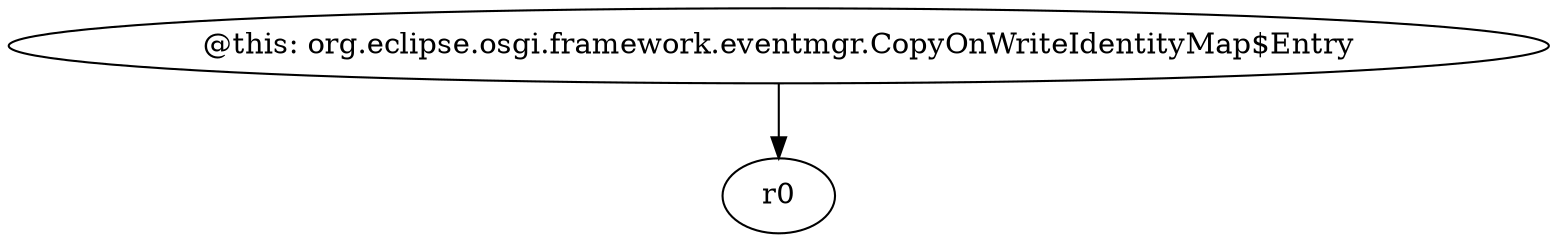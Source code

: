 digraph g {
0[label="@this: org.eclipse.osgi.framework.eventmgr.CopyOnWriteIdentityMap$Entry"]
1[label="r0"]
0->1[label=""]
}